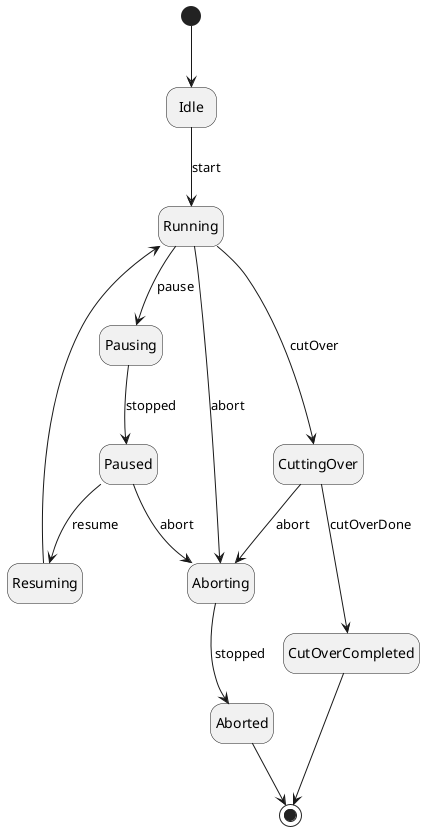 @startuml
    [*] --> Idle
    Pausing --> Paused: stopped
    Resuming --> Running
    CutOverCompleted --> [*]
    Aborting --> Aborted: stopped
    Aborted --> [*]
    Idle --> Running: start
    Running --> Pausing: pause
    Running --> CuttingOver: cutOver
    Running --> Aborting: abort
    Paused --> Resuming: resume
    Paused --> Aborting: abort
    CuttingOver --> CutOverCompleted: cutOverDone
    CuttingOver --> Aborting: abort
hide empty description
@enduml
